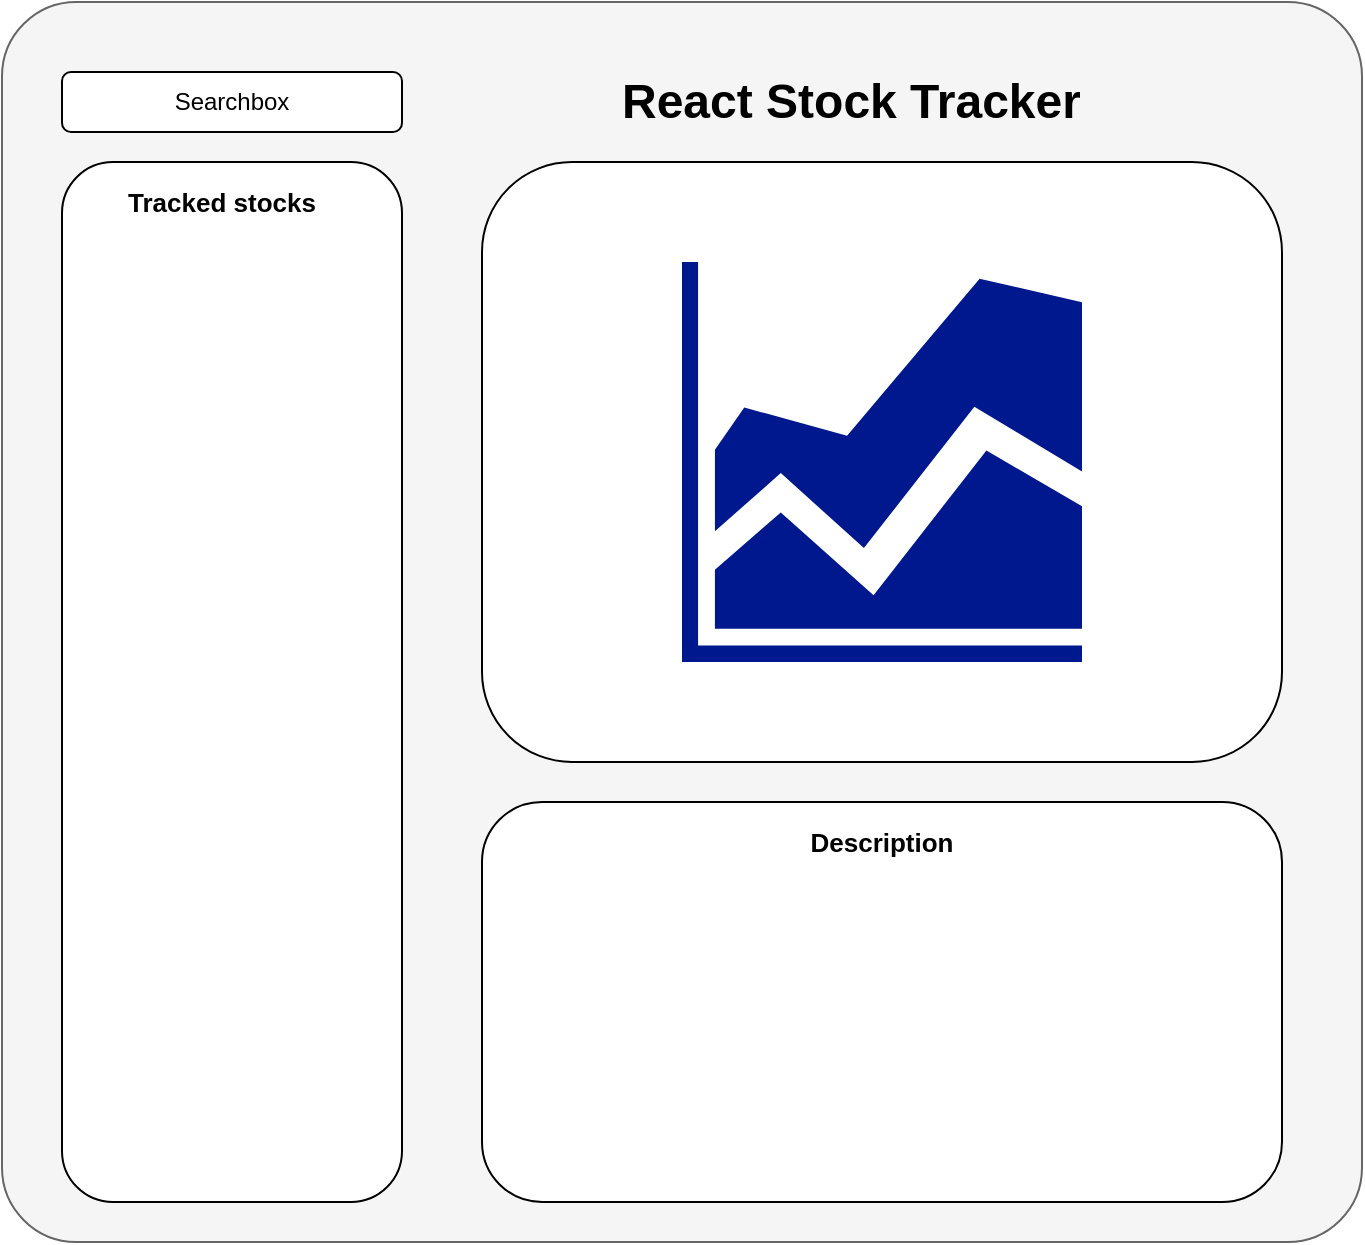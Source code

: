 <mxfile version="14.6.3" type="github">
  <diagram id="lh_7sHI4BPcEQHjMX_4E" name="Page-1">
    <mxGraphModel dx="938" dy="596" grid="1" gridSize="10" guides="1" tooltips="1" connect="1" arrows="1" fold="1" page="1" pageScale="1" pageWidth="827" pageHeight="1169" math="0" shadow="0">
      <root>
        <mxCell id="0" />
        <mxCell id="1" parent="0" />
        <mxCell id="IzKmhjmk-teHAIT878Ja-2" value="" style="rounded=1;whiteSpace=wrap;html=1;direction=south;shadow=0;glass=0;sketch=0;strokeWidth=1;perimeterSpacing=1;fillColor=#f5f5f5;strokeColor=#666666;fontColor=#333333;arcSize=6;" vertex="1" parent="1">
          <mxGeometry x="80" y="60" width="680" height="620" as="geometry" />
        </mxCell>
        <mxCell id="IzKmhjmk-teHAIT878Ja-5" value="&lt;h1&gt;React Stock Tracker&lt;/h1&gt;" style="text;html=1;strokeColor=none;fillColor=none;spacing=5;spacingTop=-20;whiteSpace=wrap;overflow=hidden;rounded=0;shadow=0;glass=0;sketch=0;" vertex="1" parent="1">
          <mxGeometry x="385" y="90" width="245" height="30" as="geometry" />
        </mxCell>
        <mxCell id="IzKmhjmk-teHAIT878Ja-6" value="Searchbox" style="rounded=1;whiteSpace=wrap;html=1;shadow=0;glass=0;sketch=0;strokeWidth=1;" vertex="1" parent="1">
          <mxGeometry x="110" y="95" width="170" height="30" as="geometry" />
        </mxCell>
        <mxCell id="IzKmhjmk-teHAIT878Ja-7" value="" style="rounded=1;whiteSpace=wrap;html=1;shadow=0;glass=0;sketch=0;strokeWidth=1;" vertex="1" parent="1">
          <mxGeometry x="110" y="140" width="170" height="520" as="geometry" />
        </mxCell>
        <mxCell id="IzKmhjmk-teHAIT878Ja-10" value="" style="rounded=1;whiteSpace=wrap;html=1;shadow=0;glass=0;sketch=0;strokeWidth=1;" vertex="1" parent="1">
          <mxGeometry x="320" y="140" width="400" height="300" as="geometry" />
        </mxCell>
        <mxCell id="IzKmhjmk-teHAIT878Ja-49" value="" style="aspect=fixed;pointerEvents=1;shadow=0;dashed=0;html=1;strokeColor=none;labelPosition=center;verticalLabelPosition=bottom;verticalAlign=top;align=center;fillColor=#00188D;shape=mxgraph.mscae.general.graph;rounded=1;glass=0;sketch=0;" vertex="1" parent="1">
          <mxGeometry x="420" y="190" width="200" height="200" as="geometry" />
        </mxCell>
        <mxCell id="IzKmhjmk-teHAIT878Ja-52" value="" style="rounded=1;whiteSpace=wrap;html=1;shadow=0;glass=0;sketch=0;strokeWidth=1;" vertex="1" parent="1">
          <mxGeometry x="320" y="460" width="400" height="200" as="geometry" />
        </mxCell>
        <mxCell id="IzKmhjmk-teHAIT878Ja-55" value="&lt;b style=&quot;font-size: 13px;&quot;&gt;Tracked stocks&lt;/b&gt;" style="text;html=1;strokeColor=none;fillColor=none;align=center;verticalAlign=middle;whiteSpace=wrap;rounded=0;shadow=0;glass=0;sketch=0;fontSize=13;" vertex="1" parent="1">
          <mxGeometry x="130" y="150" width="120" height="20" as="geometry" />
        </mxCell>
        <mxCell id="IzKmhjmk-teHAIT878Ja-58" value="&lt;b style=&quot;font-size: 13px;&quot;&gt;Description&lt;/b&gt;" style="text;html=1;strokeColor=none;fillColor=none;align=center;verticalAlign=middle;whiteSpace=wrap;rounded=0;shadow=0;glass=0;sketch=0;fontSize=13;" vertex="1" parent="1">
          <mxGeometry x="480" y="470" width="80" height="20" as="geometry" />
        </mxCell>
      </root>
    </mxGraphModel>
  </diagram>
</mxfile>
